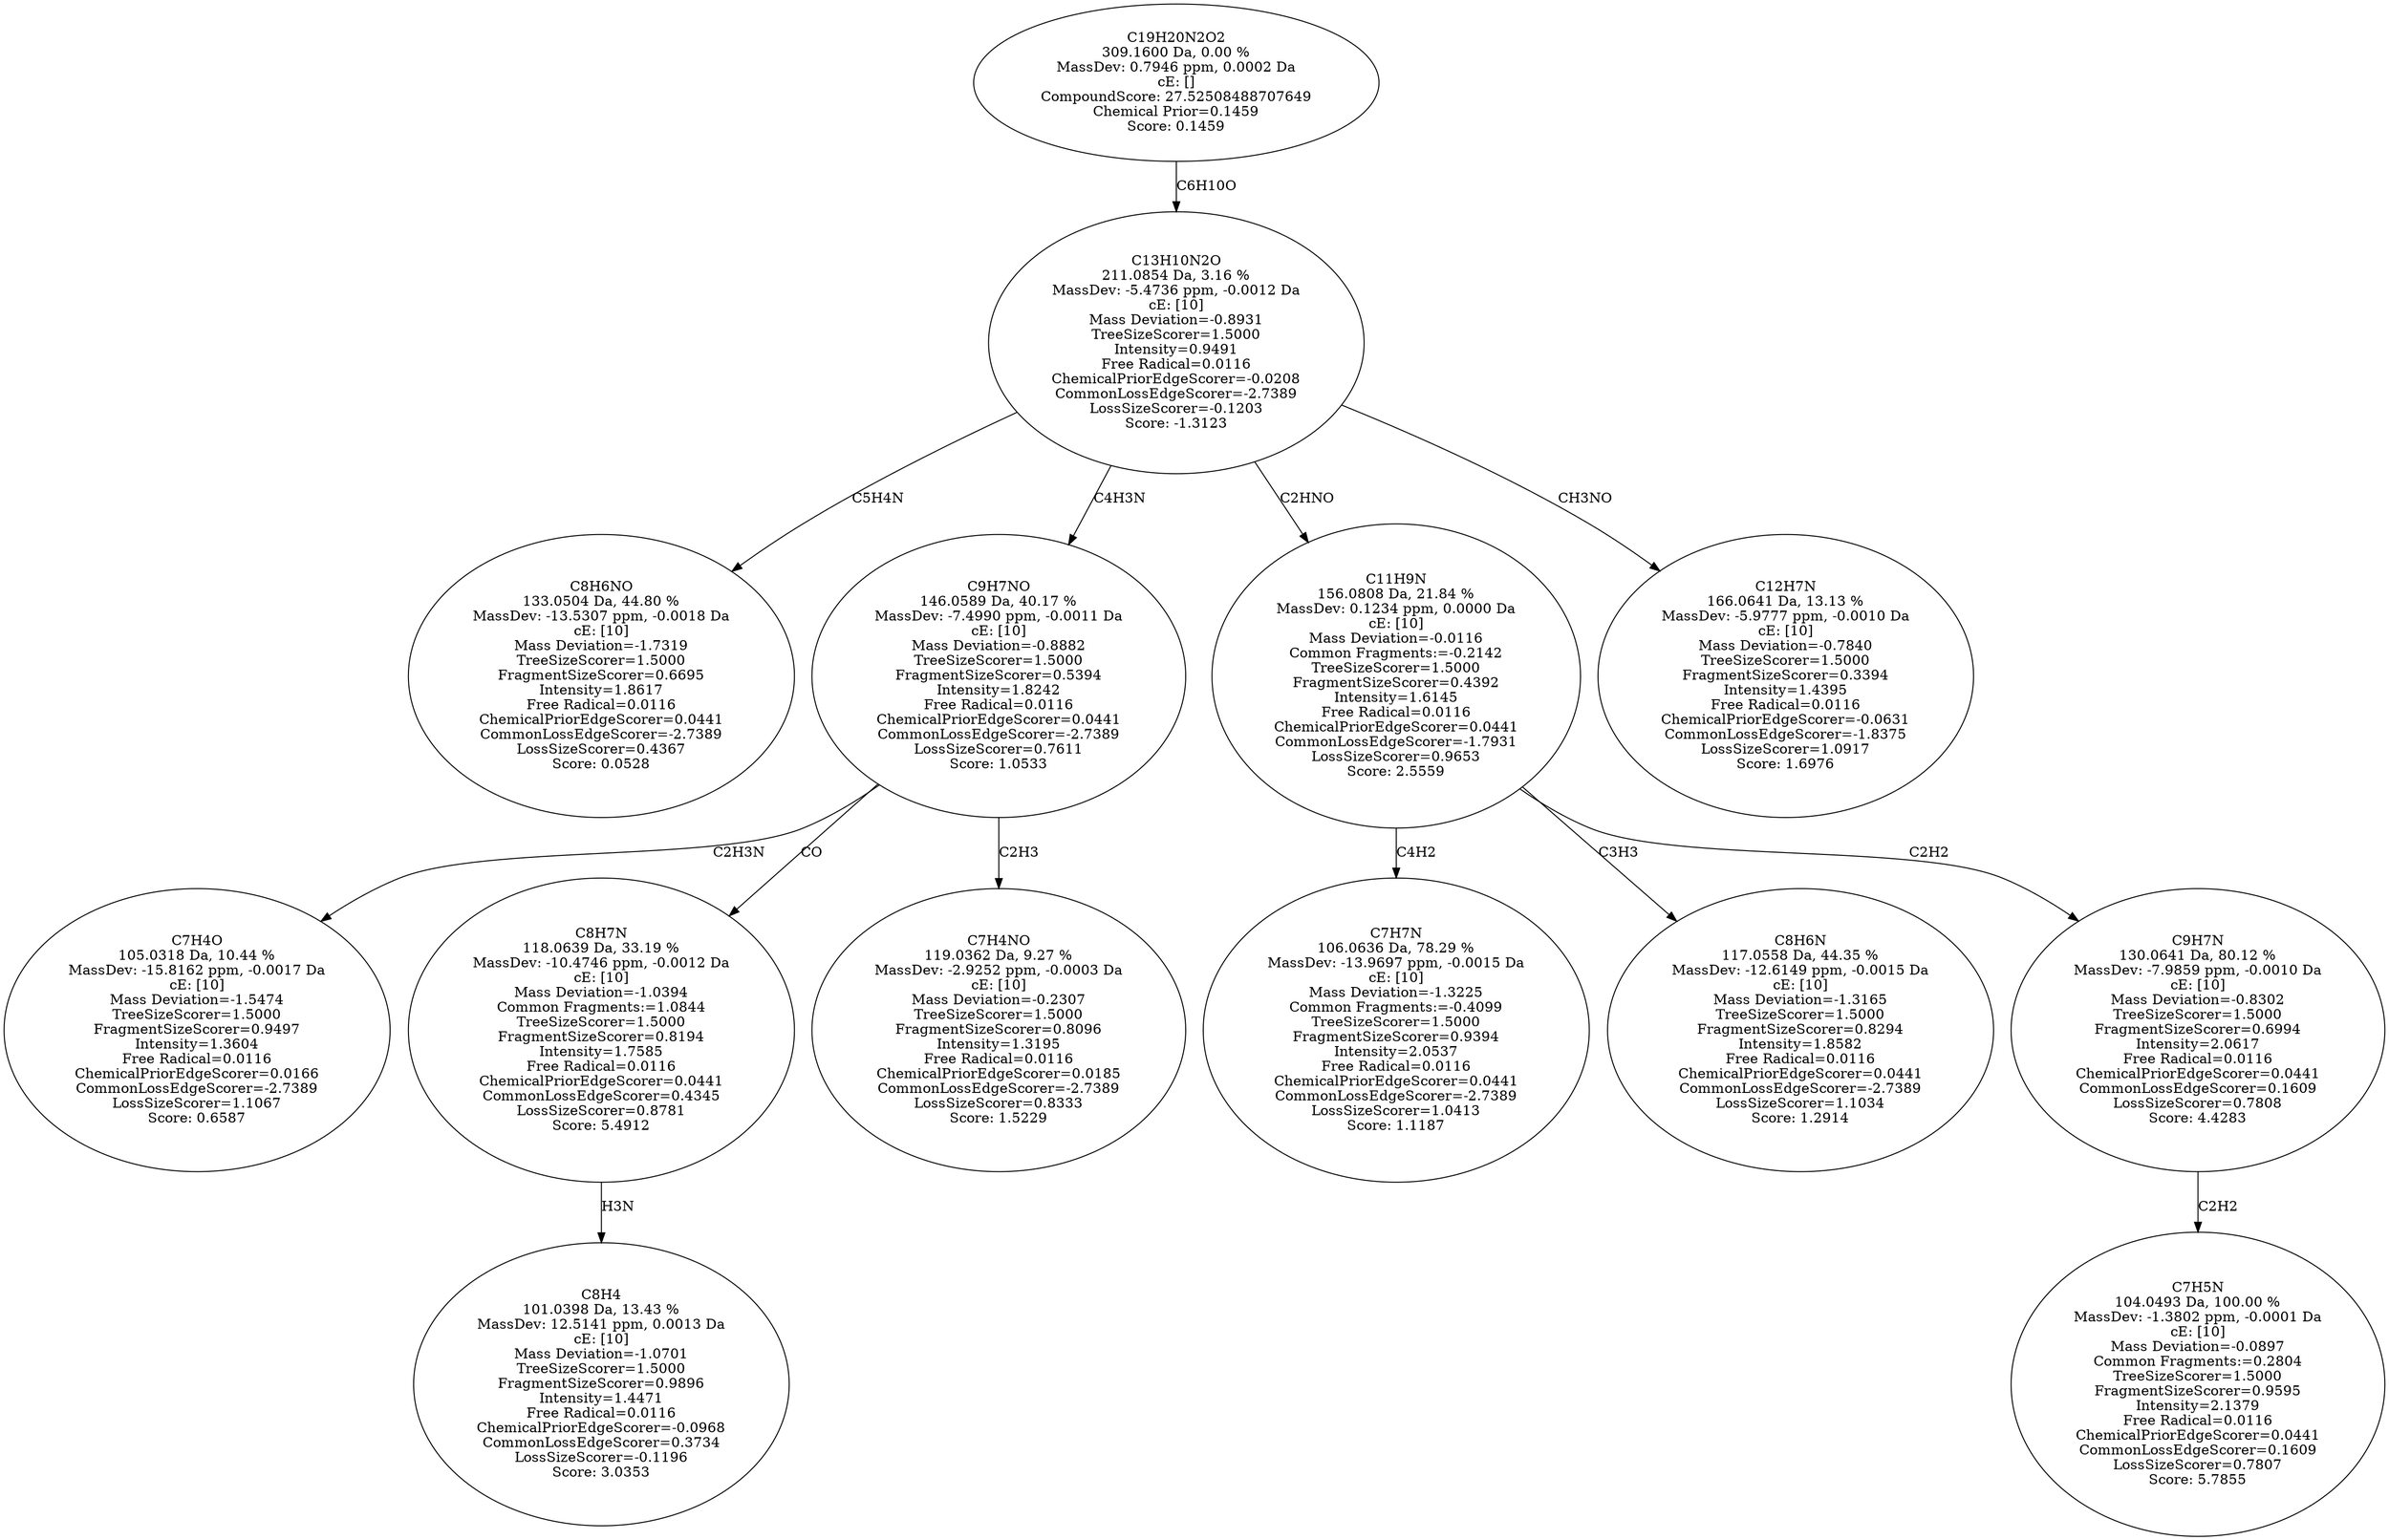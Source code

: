 strict digraph {
v1 [label="C8H6NO\n133.0504 Da, 44.80 %\nMassDev: -13.5307 ppm, -0.0018 Da\ncE: [10]\nMass Deviation=-1.7319\nTreeSizeScorer=1.5000\nFragmentSizeScorer=0.6695\nIntensity=1.8617\nFree Radical=0.0116\nChemicalPriorEdgeScorer=0.0441\nCommonLossEdgeScorer=-2.7389\nLossSizeScorer=0.4367\nScore: 0.0528"];
v2 [label="C7H4O\n105.0318 Da, 10.44 %\nMassDev: -15.8162 ppm, -0.0017 Da\ncE: [10]\nMass Deviation=-1.5474\nTreeSizeScorer=1.5000\nFragmentSizeScorer=0.9497\nIntensity=1.3604\nFree Radical=0.0116\nChemicalPriorEdgeScorer=0.0166\nCommonLossEdgeScorer=-2.7389\nLossSizeScorer=1.1067\nScore: 0.6587"];
v3 [label="C8H4\n101.0398 Da, 13.43 %\nMassDev: 12.5141 ppm, 0.0013 Da\ncE: [10]\nMass Deviation=-1.0701\nTreeSizeScorer=1.5000\nFragmentSizeScorer=0.9896\nIntensity=1.4471\nFree Radical=0.0116\nChemicalPriorEdgeScorer=-0.0968\nCommonLossEdgeScorer=0.3734\nLossSizeScorer=-0.1196\nScore: 3.0353"];
v4 [label="C8H7N\n118.0639 Da, 33.19 %\nMassDev: -10.4746 ppm, -0.0012 Da\ncE: [10]\nMass Deviation=-1.0394\nCommon Fragments:=1.0844\nTreeSizeScorer=1.5000\nFragmentSizeScorer=0.8194\nIntensity=1.7585\nFree Radical=0.0116\nChemicalPriorEdgeScorer=0.0441\nCommonLossEdgeScorer=0.4345\nLossSizeScorer=0.8781\nScore: 5.4912"];
v5 [label="C7H4NO\n119.0362 Da, 9.27 %\nMassDev: -2.9252 ppm, -0.0003 Da\ncE: [10]\nMass Deviation=-0.2307\nTreeSizeScorer=1.5000\nFragmentSizeScorer=0.8096\nIntensity=1.3195\nFree Radical=0.0116\nChemicalPriorEdgeScorer=0.0185\nCommonLossEdgeScorer=-2.7389\nLossSizeScorer=0.8333\nScore: 1.5229"];
v6 [label="C9H7NO\n146.0589 Da, 40.17 %\nMassDev: -7.4990 ppm, -0.0011 Da\ncE: [10]\nMass Deviation=-0.8882\nTreeSizeScorer=1.5000\nFragmentSizeScorer=0.5394\nIntensity=1.8242\nFree Radical=0.0116\nChemicalPriorEdgeScorer=0.0441\nCommonLossEdgeScorer=-2.7389\nLossSizeScorer=0.7611\nScore: 1.0533"];
v7 [label="C7H7N\n106.0636 Da, 78.29 %\nMassDev: -13.9697 ppm, -0.0015 Da\ncE: [10]\nMass Deviation=-1.3225\nCommon Fragments:=-0.4099\nTreeSizeScorer=1.5000\nFragmentSizeScorer=0.9394\nIntensity=2.0537\nFree Radical=0.0116\nChemicalPriorEdgeScorer=0.0441\nCommonLossEdgeScorer=-2.7389\nLossSizeScorer=1.0413\nScore: 1.1187"];
v8 [label="C8H6N\n117.0558 Da, 44.35 %\nMassDev: -12.6149 ppm, -0.0015 Da\ncE: [10]\nMass Deviation=-1.3165\nTreeSizeScorer=1.5000\nFragmentSizeScorer=0.8294\nIntensity=1.8582\nFree Radical=0.0116\nChemicalPriorEdgeScorer=0.0441\nCommonLossEdgeScorer=-2.7389\nLossSizeScorer=1.1034\nScore: 1.2914"];
v9 [label="C7H5N\n104.0493 Da, 100.00 %\nMassDev: -1.3802 ppm, -0.0001 Da\ncE: [10]\nMass Deviation=-0.0897\nCommon Fragments:=0.2804\nTreeSizeScorer=1.5000\nFragmentSizeScorer=0.9595\nIntensity=2.1379\nFree Radical=0.0116\nChemicalPriorEdgeScorer=0.0441\nCommonLossEdgeScorer=0.1609\nLossSizeScorer=0.7807\nScore: 5.7855"];
v10 [label="C9H7N\n130.0641 Da, 80.12 %\nMassDev: -7.9859 ppm, -0.0010 Da\ncE: [10]\nMass Deviation=-0.8302\nTreeSizeScorer=1.5000\nFragmentSizeScorer=0.6994\nIntensity=2.0617\nFree Radical=0.0116\nChemicalPriorEdgeScorer=0.0441\nCommonLossEdgeScorer=0.1609\nLossSizeScorer=0.7808\nScore: 4.4283"];
v11 [label="C11H9N\n156.0808 Da, 21.84 %\nMassDev: 0.1234 ppm, 0.0000 Da\ncE: [10]\nMass Deviation=-0.0116\nCommon Fragments:=-0.2142\nTreeSizeScorer=1.5000\nFragmentSizeScorer=0.4392\nIntensity=1.6145\nFree Radical=0.0116\nChemicalPriorEdgeScorer=0.0441\nCommonLossEdgeScorer=-1.7931\nLossSizeScorer=0.9653\nScore: 2.5559"];
v12 [label="C12H7N\n166.0641 Da, 13.13 %\nMassDev: -5.9777 ppm, -0.0010 Da\ncE: [10]\nMass Deviation=-0.7840\nTreeSizeScorer=1.5000\nFragmentSizeScorer=0.3394\nIntensity=1.4395\nFree Radical=0.0116\nChemicalPriorEdgeScorer=-0.0631\nCommonLossEdgeScorer=-1.8375\nLossSizeScorer=1.0917\nScore: 1.6976"];
v13 [label="C13H10N2O\n211.0854 Da, 3.16 %\nMassDev: -5.4736 ppm, -0.0012 Da\ncE: [10]\nMass Deviation=-0.8931\nTreeSizeScorer=1.5000\nIntensity=0.9491\nFree Radical=0.0116\nChemicalPriorEdgeScorer=-0.0208\nCommonLossEdgeScorer=-2.7389\nLossSizeScorer=-0.1203\nScore: -1.3123"];
v14 [label="C19H20N2O2\n309.1600 Da, 0.00 %\nMassDev: 0.7946 ppm, 0.0002 Da\ncE: []\nCompoundScore: 27.52508488707649\nChemical Prior=0.1459\nScore: 0.1459"];
v13 -> v1 [label="C5H4N"];
v6 -> v2 [label="C2H3N"];
v4 -> v3 [label="H3N"];
v6 -> v4 [label="CO"];
v6 -> v5 [label="C2H3"];
v13 -> v6 [label="C4H3N"];
v11 -> v7 [label="C4H2"];
v11 -> v8 [label="C3H3"];
v10 -> v9 [label="C2H2"];
v11 -> v10 [label="C2H2"];
v13 -> v11 [label="C2HNO"];
v13 -> v12 [label="CH3NO"];
v14 -> v13 [label="C6H10O"];
}